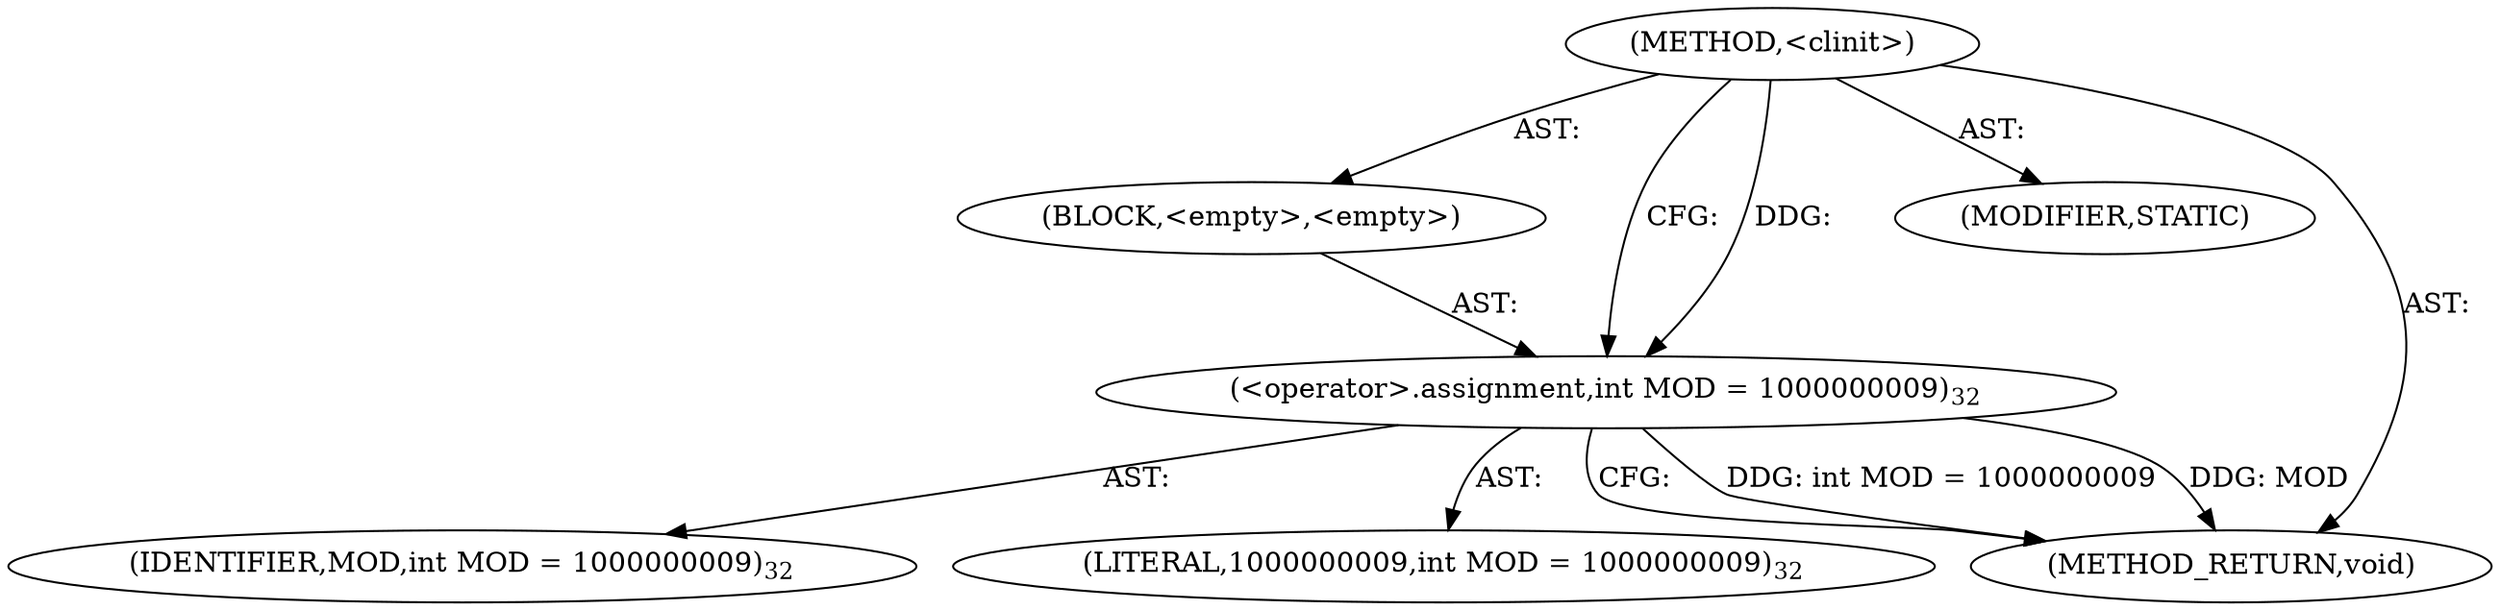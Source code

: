 digraph "&lt;clinit&gt;" {  
"77" [label = <(METHOD,&lt;clinit&gt;)> ]
"78" [label = <(BLOCK,&lt;empty&gt;,&lt;empty&gt;)> ]
"79" [label = <(&lt;operator&gt;.assignment,int MOD = 1000000009)<SUB>32</SUB>> ]
"80" [label = <(IDENTIFIER,MOD,int MOD = 1000000009)<SUB>32</SUB>> ]
"81" [label = <(LITERAL,1000000009,int MOD = 1000000009)<SUB>32</SUB>> ]
"82" [label = <(MODIFIER,STATIC)> ]
"83" [label = <(METHOD_RETURN,void)> ]
  "77" -> "78"  [ label = "AST: "] 
  "77" -> "82"  [ label = "AST: "] 
  "77" -> "83"  [ label = "AST: "] 
  "78" -> "79"  [ label = "AST: "] 
  "79" -> "80"  [ label = "AST: "] 
  "79" -> "81"  [ label = "AST: "] 
  "79" -> "83"  [ label = "CFG: "] 
  "77" -> "79"  [ label = "CFG: "] 
  "79" -> "83"  [ label = "DDG: int MOD = 1000000009"] 
  "79" -> "83"  [ label = "DDG: MOD"] 
  "77" -> "79"  [ label = "DDG: "] 
}
